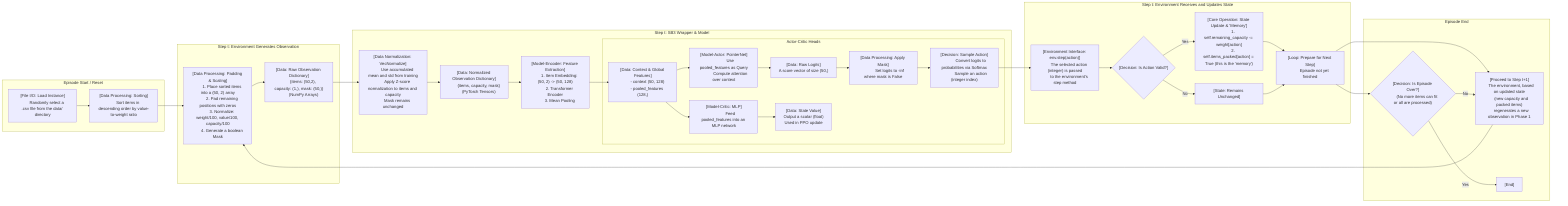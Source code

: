 graph LR
    subgraph "Episode Start / Reset"
        A["[File I/O: Load Instance]
        Randomly select a .csv file from the data/ directory
        "]
        --> B["[Data Processing: Sorting]
        Sort items in descending order by value-to-weight ratio
        "]
    end

    subgraph "Step t: Environment Generates Observation"
        C["[Data Processing: Padding & Scaling]
        1. Place sorted items into a (50, 2) array
        2. Pad remaining positions with zeros
        3. Normalize: weight/100, value/100, capacity/100
        4. Generate a boolean Mask
        "]
        --> D["[Data: Raw Observation Dictionary]
        {items: (50,2), capacity: (1,), mask: (50,)}
        (NumPy Arrays)"]
    end
    B --> C

    subgraph "Step t: SB3 Wrapper & Model"
        D --> E["[Data Normalization: VecNormalize]
        Use accumulated mean and std from training
        Apply Z-score normalization to items and capacity
        Mask remains unchanged
        "]
        --> F["[Data: Normalized Observation Dictionary]
        {items, capacity, mask}
        (PyTorch Tensors)"]

        F --> G["[Model-Encoder: Feature Extraction]
        1. Item Embedding: (50, 2) -> (50, 128)
        2. Transformer Encoder
        3. Mean Pooling
        "]

        G --> H["[Data: Context & Global Features]
        - context (50, 128)
        - pooled_features (128,)"]
        
        subgraph "Actor-Critic Heads"
            H --> I_Actor["[Model-Actor: PointerNet]
            Use pooled_features as Query
            Compute attention over context
            "]
            --> J_Actor["[Data: Raw Logits]
            A score vector of size (50,)
            "]
            --> K_Actor["[Data Processing: Apply Mask]
            Set logits to -inf where mask is False
            "]
            --> L_Actor["[Decision: Sample Action]
            Convert logits to probabilities via Softmax
            Sample an action (integer index)"]

            H --> I_Critic["[Model-Critic: MLP]
            Feed pooled_features into an MLP network
            "]
            --> J_Critic["[Data: State Value]
            Output a scalar (float)
            Used in PPO update"]
        end
    end
    
    subgraph "Step t: Environment Receives and Updates State"
        L_Actor --> M["[Environment Interface: env.step(action)]
        The selected action (integer) is passed
        to the environment's step method
        "]
        --> N{"[Decision: Is Action Valid?]"}
        N -- Yes --> O["[Core Operation: State Update & 'Memory']
        1. self.remaining_capacity -= weight[action]
        2. self.items_packed[action] = True (this is the 'memory')
        "]
        N -- No --> P["[State: Remains Unchanged]"]
        O --> Q["[Loop: Prepare for Next Step]
        Episode not yet finished"]
        P --> Q
    end

    Q --> C_NextStep["[Proceed to Step t+1]
    The environment, based on updated state
    (new capacity and packed items)
    regenerates a new observation in Phase 1"]
    
    C_NextStep --> C

    subgraph "Episode End"
        Q --> R{"[Decision: Is Episode Over?]
        (No more items can fit or all are processed)"}
        R -- Yes --> S["[End]"]
        R -- No --> C_NextStep
    end
    
    %% style A fill:#cde4ff
    %% style S fill:#ffcdd2